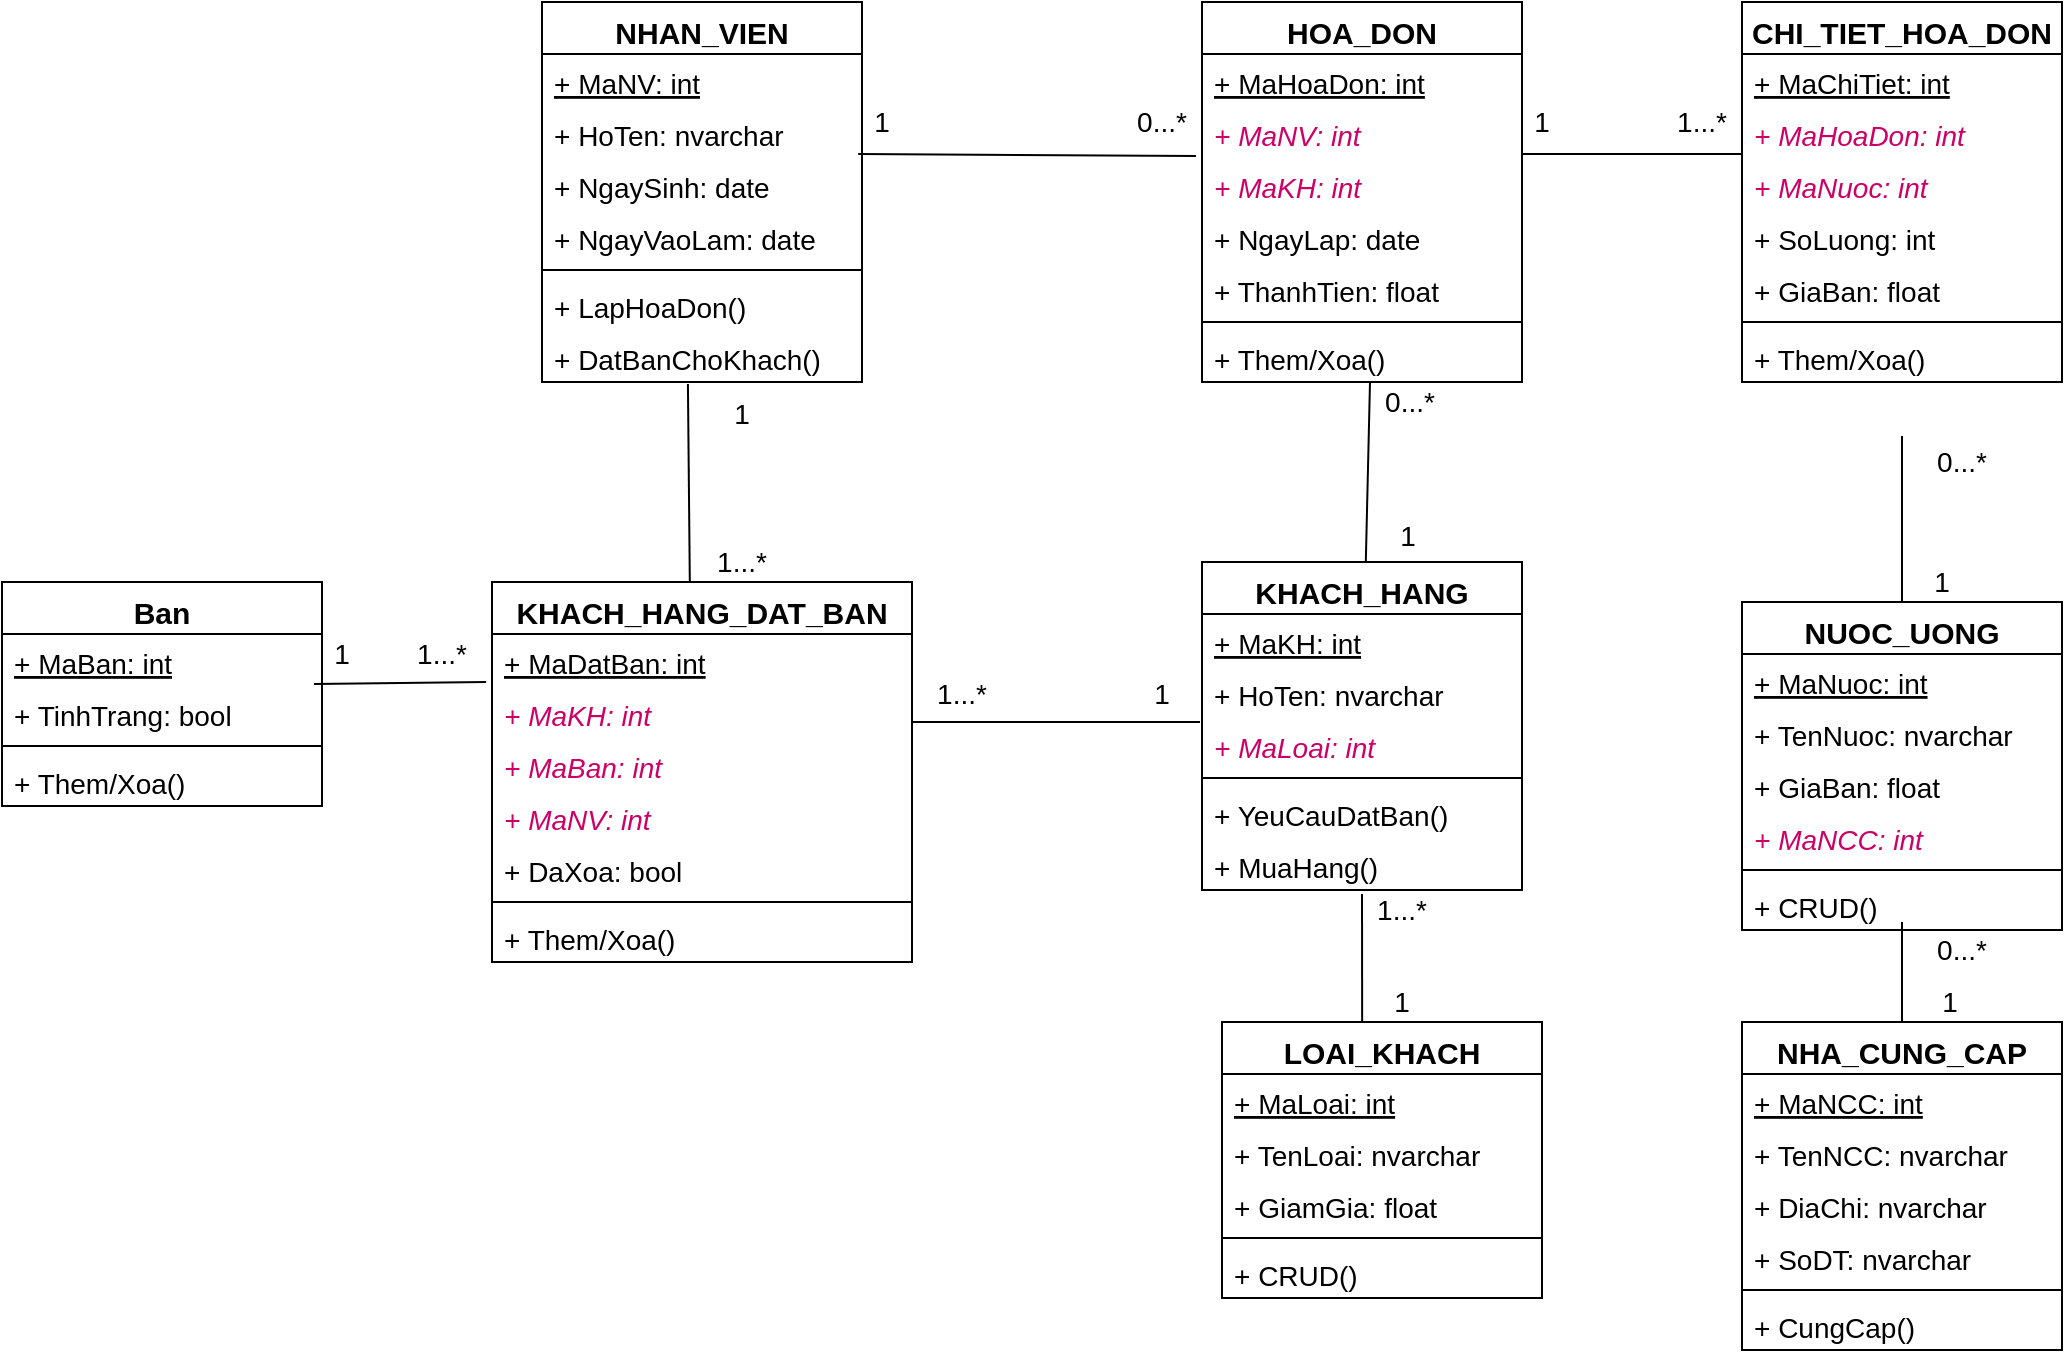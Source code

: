 <mxfile version="14.7.0" type="github">
  <diagram id="C5RBs43oDa-KdzZeNtuy" name="Page-1">
    <mxGraphModel dx="2209" dy="764" grid="1" gridSize="10" guides="1" tooltips="1" connect="1" arrows="1" fold="1" page="1" pageScale="1" pageWidth="827" pageHeight="1169" math="0" shadow="0">
      <root>
        <mxCell id="WIyWlLk6GJQsqaUBKTNV-0" />
        <mxCell id="WIyWlLk6GJQsqaUBKTNV-1" parent="WIyWlLk6GJQsqaUBKTNV-0" />
        <mxCell id="9J_r_5n0oUlJ-kQpOHlr-14" value="NHAN_VIEN" style="swimlane;fontStyle=1;align=center;verticalAlign=top;childLayout=stackLayout;horizontal=1;startSize=26;horizontalStack=0;resizeParent=1;resizeParentMax=0;resizeLast=0;collapsible=1;marginBottom=0;labelBackgroundColor=#ffffff;fontSize=15;fontColor=#000000;" vertex="1" parent="WIyWlLk6GJQsqaUBKTNV-1">
          <mxGeometry x="50" y="70" width="160" height="190" as="geometry" />
        </mxCell>
        <mxCell id="9J_r_5n0oUlJ-kQpOHlr-15" value="+ MaNV: int" style="text;strokeColor=none;fillColor=none;align=left;verticalAlign=top;spacingLeft=4;spacingRight=4;overflow=hidden;rotatable=0;points=[[0,0.5],[1,0.5]];portConstraint=eastwest;fontStyle=4;fontSize=14;" vertex="1" parent="9J_r_5n0oUlJ-kQpOHlr-14">
          <mxGeometry y="26" width="160" height="26" as="geometry" />
        </mxCell>
        <mxCell id="9J_r_5n0oUlJ-kQpOHlr-20" value="+ HoTen: nvarchar" style="text;strokeColor=none;fillColor=none;align=left;verticalAlign=top;spacingLeft=4;spacingRight=4;overflow=hidden;rotatable=0;points=[[0,0.5],[1,0.5]];portConstraint=eastwest;fontSize=14;" vertex="1" parent="9J_r_5n0oUlJ-kQpOHlr-14">
          <mxGeometry y="52" width="160" height="26" as="geometry" />
        </mxCell>
        <mxCell id="9J_r_5n0oUlJ-kQpOHlr-21" value="+ NgaySinh: date" style="text;strokeColor=none;fillColor=none;align=left;verticalAlign=top;spacingLeft=4;spacingRight=4;overflow=hidden;rotatable=0;points=[[0,0.5],[1,0.5]];portConstraint=eastwest;fontSize=14;" vertex="1" parent="9J_r_5n0oUlJ-kQpOHlr-14">
          <mxGeometry y="78" width="160" height="26" as="geometry" />
        </mxCell>
        <mxCell id="9J_r_5n0oUlJ-kQpOHlr-22" value="+ NgayVaoLam: date" style="text;strokeColor=none;fillColor=none;align=left;verticalAlign=top;spacingLeft=4;spacingRight=4;overflow=hidden;rotatable=0;points=[[0,0.5],[1,0.5]];portConstraint=eastwest;fontSize=14;" vertex="1" parent="9J_r_5n0oUlJ-kQpOHlr-14">
          <mxGeometry y="104" width="160" height="26" as="geometry" />
        </mxCell>
        <mxCell id="9J_r_5n0oUlJ-kQpOHlr-16" value="" style="line;strokeWidth=1;fillColor=none;align=left;verticalAlign=middle;spacingTop=-1;spacingLeft=3;spacingRight=3;rotatable=0;labelPosition=right;points=[];portConstraint=eastwest;" vertex="1" parent="9J_r_5n0oUlJ-kQpOHlr-14">
          <mxGeometry y="130" width="160" height="8" as="geometry" />
        </mxCell>
        <mxCell id="9J_r_5n0oUlJ-kQpOHlr-17" value="+ LapHoaDon()" style="text;strokeColor=none;fillColor=none;align=left;verticalAlign=top;spacingLeft=4;spacingRight=4;overflow=hidden;rotatable=0;points=[[0,0.5],[1,0.5]];portConstraint=eastwest;fontSize=14;" vertex="1" parent="9J_r_5n0oUlJ-kQpOHlr-14">
          <mxGeometry y="138" width="160" height="26" as="geometry" />
        </mxCell>
        <mxCell id="9J_r_5n0oUlJ-kQpOHlr-127" value="+ DatBanChoKhach()" style="text;strokeColor=none;fillColor=none;align=left;verticalAlign=top;spacingLeft=4;spacingRight=4;overflow=hidden;rotatable=0;points=[[0,0.5],[1,0.5]];portConstraint=eastwest;fontSize=14;" vertex="1" parent="9J_r_5n0oUlJ-kQpOHlr-14">
          <mxGeometry y="164" width="160" height="26" as="geometry" />
        </mxCell>
        <mxCell id="9J_r_5n0oUlJ-kQpOHlr-23" value="HOA_DON" style="swimlane;fontStyle=1;align=center;verticalAlign=top;childLayout=stackLayout;horizontal=1;startSize=26;horizontalStack=0;resizeParent=1;resizeParentMax=0;resizeLast=0;collapsible=1;marginBottom=0;labelBackgroundColor=#ffffff;fontSize=15;fontColor=#000000;" vertex="1" parent="WIyWlLk6GJQsqaUBKTNV-1">
          <mxGeometry x="380" y="70" width="160" height="190" as="geometry" />
        </mxCell>
        <mxCell id="9J_r_5n0oUlJ-kQpOHlr-24" value="+ MaHoaDon: int" style="text;strokeColor=none;fillColor=none;align=left;verticalAlign=top;spacingLeft=4;spacingRight=4;overflow=hidden;rotatable=0;points=[[0,0.5],[1,0.5]];portConstraint=eastwest;fontStyle=4;fontSize=14;" vertex="1" parent="9J_r_5n0oUlJ-kQpOHlr-23">
          <mxGeometry y="26" width="160" height="26" as="geometry" />
        </mxCell>
        <mxCell id="9J_r_5n0oUlJ-kQpOHlr-25" value="+ MaNV: int" style="text;strokeColor=none;fillColor=none;align=left;verticalAlign=top;spacingLeft=4;spacingRight=4;overflow=hidden;rotatable=0;points=[[0,0.5],[1,0.5]];portConstraint=eastwest;fontSize=14;fontStyle=2;fontColor=#CC0066;" vertex="1" parent="9J_r_5n0oUlJ-kQpOHlr-23">
          <mxGeometry y="52" width="160" height="26" as="geometry" />
        </mxCell>
        <mxCell id="9J_r_5n0oUlJ-kQpOHlr-27" value="+ MaKH: int" style="text;strokeColor=none;fillColor=none;align=left;verticalAlign=top;spacingLeft=4;spacingRight=4;overflow=hidden;rotatable=0;points=[[0,0.5],[1,0.5]];portConstraint=eastwest;fontSize=14;fontStyle=2;fontColor=#CC0066;" vertex="1" parent="9J_r_5n0oUlJ-kQpOHlr-23">
          <mxGeometry y="78" width="160" height="26" as="geometry" />
        </mxCell>
        <mxCell id="9J_r_5n0oUlJ-kQpOHlr-30" value="+ NgayLap: date" style="text;strokeColor=none;fillColor=none;align=left;verticalAlign=top;spacingLeft=4;spacingRight=4;overflow=hidden;rotatable=0;points=[[0,0.5],[1,0.5]];portConstraint=eastwest;fontSize=14;" vertex="1" parent="9J_r_5n0oUlJ-kQpOHlr-23">
          <mxGeometry y="104" width="160" height="26" as="geometry" />
        </mxCell>
        <mxCell id="9J_r_5n0oUlJ-kQpOHlr-136" value="+ ThanhTien: float" style="text;strokeColor=none;fillColor=none;align=left;verticalAlign=top;spacingLeft=4;spacingRight=4;overflow=hidden;rotatable=0;points=[[0,0.5],[1,0.5]];portConstraint=eastwest;fontSize=14;" vertex="1" parent="9J_r_5n0oUlJ-kQpOHlr-23">
          <mxGeometry y="130" width="160" height="26" as="geometry" />
        </mxCell>
        <mxCell id="9J_r_5n0oUlJ-kQpOHlr-28" value="" style="line;strokeWidth=1;fillColor=none;align=left;verticalAlign=middle;spacingTop=-1;spacingLeft=3;spacingRight=3;rotatable=0;labelPosition=right;points=[];portConstraint=eastwest;" vertex="1" parent="9J_r_5n0oUlJ-kQpOHlr-23">
          <mxGeometry y="156" width="160" height="8" as="geometry" />
        </mxCell>
        <mxCell id="9J_r_5n0oUlJ-kQpOHlr-29" value="+ Them/Xoa()" style="text;strokeColor=none;fillColor=none;align=left;verticalAlign=top;spacingLeft=4;spacingRight=4;overflow=hidden;rotatable=0;points=[[0,0.5],[1,0.5]];portConstraint=eastwest;fontSize=14;" vertex="1" parent="9J_r_5n0oUlJ-kQpOHlr-23">
          <mxGeometry y="164" width="160" height="26" as="geometry" />
        </mxCell>
        <mxCell id="9J_r_5n0oUlJ-kQpOHlr-31" value="CHI_TIET_HOA_DON" style="swimlane;fontStyle=1;align=center;verticalAlign=top;childLayout=stackLayout;horizontal=1;startSize=26;horizontalStack=0;resizeParent=1;resizeParentMax=0;resizeLast=0;collapsible=1;marginBottom=0;labelBackgroundColor=#ffffff;fontSize=15;fontColor=#000000;" vertex="1" parent="WIyWlLk6GJQsqaUBKTNV-1">
          <mxGeometry x="650" y="70" width="160" height="190" as="geometry" />
        </mxCell>
        <mxCell id="9J_r_5n0oUlJ-kQpOHlr-32" value="+ MaChiTiet: int" style="text;strokeColor=none;fillColor=none;align=left;verticalAlign=top;spacingLeft=4;spacingRight=4;overflow=hidden;rotatable=0;points=[[0,0.5],[1,0.5]];portConstraint=eastwest;fontStyle=4;fontSize=14;" vertex="1" parent="9J_r_5n0oUlJ-kQpOHlr-31">
          <mxGeometry y="26" width="160" height="26" as="geometry" />
        </mxCell>
        <mxCell id="9J_r_5n0oUlJ-kQpOHlr-33" value="+ MaHoaDon: int" style="text;strokeColor=none;fillColor=none;align=left;verticalAlign=top;spacingLeft=4;spacingRight=4;overflow=hidden;rotatable=0;points=[[0,0.5],[1,0.5]];portConstraint=eastwest;fontSize=14;fontStyle=2;fontColor=#CC0066;" vertex="1" parent="9J_r_5n0oUlJ-kQpOHlr-31">
          <mxGeometry y="52" width="160" height="26" as="geometry" />
        </mxCell>
        <mxCell id="9J_r_5n0oUlJ-kQpOHlr-35" value="+ MaNuoc: int" style="text;strokeColor=none;fillColor=none;align=left;verticalAlign=top;spacingLeft=4;spacingRight=4;overflow=hidden;rotatable=0;points=[[0,0.5],[1,0.5]];portConstraint=eastwest;fontSize=14;fontColor=#CC0066;fontStyle=2" vertex="1" parent="9J_r_5n0oUlJ-kQpOHlr-31">
          <mxGeometry y="78" width="160" height="26" as="geometry" />
        </mxCell>
        <mxCell id="9J_r_5n0oUlJ-kQpOHlr-38" value="+ SoLuong: int" style="text;strokeColor=none;fillColor=none;align=left;verticalAlign=top;spacingLeft=4;spacingRight=4;overflow=hidden;rotatable=0;points=[[0,0.5],[1,0.5]];portConstraint=eastwest;fontSize=14;fontStyle=0" vertex="1" parent="9J_r_5n0oUlJ-kQpOHlr-31">
          <mxGeometry y="104" width="160" height="26" as="geometry" />
        </mxCell>
        <mxCell id="9J_r_5n0oUlJ-kQpOHlr-39" value="+ GiaBan: float" style="text;strokeColor=none;fillColor=none;align=left;verticalAlign=top;spacingLeft=4;spacingRight=4;overflow=hidden;rotatable=0;points=[[0,0.5],[1,0.5]];portConstraint=eastwest;fontSize=14;fontStyle=0" vertex="1" parent="9J_r_5n0oUlJ-kQpOHlr-31">
          <mxGeometry y="130" width="160" height="26" as="geometry" />
        </mxCell>
        <mxCell id="9J_r_5n0oUlJ-kQpOHlr-36" value="" style="line;strokeWidth=1;fillColor=none;align=left;verticalAlign=middle;spacingTop=-1;spacingLeft=3;spacingRight=3;rotatable=0;labelPosition=right;points=[];portConstraint=eastwest;" vertex="1" parent="9J_r_5n0oUlJ-kQpOHlr-31">
          <mxGeometry y="156" width="160" height="8" as="geometry" />
        </mxCell>
        <mxCell id="9J_r_5n0oUlJ-kQpOHlr-37" value="+ Them/Xoa()" style="text;strokeColor=none;fillColor=none;align=left;verticalAlign=top;spacingLeft=4;spacingRight=4;overflow=hidden;rotatable=0;points=[[0,0.5],[1,0.5]];portConstraint=eastwest;fontSize=14;" vertex="1" parent="9J_r_5n0oUlJ-kQpOHlr-31">
          <mxGeometry y="164" width="160" height="26" as="geometry" />
        </mxCell>
        <mxCell id="9J_r_5n0oUlJ-kQpOHlr-41" value="" style="endArrow=none;html=1;fontSize=14;fontColor=#000000;exitX=0.988;exitY=-0.077;exitDx=0;exitDy=0;exitPerimeter=0;entryX=-0.019;entryY=-0.038;entryDx=0;entryDy=0;entryPerimeter=0;" edge="1" parent="WIyWlLk6GJQsqaUBKTNV-1" source="9J_r_5n0oUlJ-kQpOHlr-21" target="9J_r_5n0oUlJ-kQpOHlr-27">
          <mxGeometry width="50" height="50" relative="1" as="geometry">
            <mxPoint x="350" y="210" as="sourcePoint" />
            <mxPoint x="400" y="160" as="targetPoint" />
          </mxGeometry>
        </mxCell>
        <mxCell id="9J_r_5n0oUlJ-kQpOHlr-42" value="1" style="text;html=1;strokeColor=none;fillColor=none;align=center;verticalAlign=middle;whiteSpace=wrap;rounded=0;labelBackgroundColor=#ffffff;fontSize=14;fontColor=#000000;" vertex="1" parent="WIyWlLk6GJQsqaUBKTNV-1">
          <mxGeometry x="200" y="120" width="40" height="20" as="geometry" />
        </mxCell>
        <mxCell id="9J_r_5n0oUlJ-kQpOHlr-43" value="0...*" style="text;html=1;strokeColor=none;fillColor=none;align=center;verticalAlign=middle;whiteSpace=wrap;rounded=0;labelBackgroundColor=#ffffff;fontSize=14;fontColor=#000000;" vertex="1" parent="WIyWlLk6GJQsqaUBKTNV-1">
          <mxGeometry x="340" y="120" width="40" height="20" as="geometry" />
        </mxCell>
        <mxCell id="9J_r_5n0oUlJ-kQpOHlr-46" value="" style="endArrow=none;html=1;fontSize=14;fontColor=#000000;entryX=0;entryY=0.923;entryDx=0;entryDy=0;entryPerimeter=0;" edge="1" parent="WIyWlLk6GJQsqaUBKTNV-1" target="9J_r_5n0oUlJ-kQpOHlr-33">
          <mxGeometry width="50" height="50" relative="1" as="geometry">
            <mxPoint x="540" y="146" as="sourcePoint" />
            <mxPoint x="610" y="184" as="targetPoint" />
          </mxGeometry>
        </mxCell>
        <mxCell id="9J_r_5n0oUlJ-kQpOHlr-48" value="1" style="text;html=1;strokeColor=none;fillColor=none;align=center;verticalAlign=middle;whiteSpace=wrap;rounded=0;labelBackgroundColor=#ffffff;fontSize=14;fontColor=#000000;" vertex="1" parent="WIyWlLk6GJQsqaUBKTNV-1">
          <mxGeometry x="530" y="120" width="40" height="20" as="geometry" />
        </mxCell>
        <mxCell id="9J_r_5n0oUlJ-kQpOHlr-49" value="1...*" style="text;html=1;strokeColor=none;fillColor=none;align=center;verticalAlign=middle;whiteSpace=wrap;rounded=0;labelBackgroundColor=#ffffff;fontSize=14;fontColor=#000000;" vertex="1" parent="WIyWlLk6GJQsqaUBKTNV-1">
          <mxGeometry x="610" y="120" width="40" height="20" as="geometry" />
        </mxCell>
        <mxCell id="9J_r_5n0oUlJ-kQpOHlr-50" value="KHACH_HANG" style="swimlane;fontStyle=1;align=center;verticalAlign=top;childLayout=stackLayout;horizontal=1;startSize=26;horizontalStack=0;resizeParent=1;resizeParentMax=0;resizeLast=0;collapsible=1;marginBottom=0;labelBackgroundColor=#ffffff;fontSize=15;fontColor=#000000;" vertex="1" parent="WIyWlLk6GJQsqaUBKTNV-1">
          <mxGeometry x="380" y="350" width="160" height="164" as="geometry" />
        </mxCell>
        <mxCell id="9J_r_5n0oUlJ-kQpOHlr-51" value="+ MaKH: int" style="text;strokeColor=none;fillColor=none;align=left;verticalAlign=top;spacingLeft=4;spacingRight=4;overflow=hidden;rotatable=0;points=[[0,0.5],[1,0.5]];portConstraint=eastwest;fontStyle=4;fontSize=14;" vertex="1" parent="9J_r_5n0oUlJ-kQpOHlr-50">
          <mxGeometry y="26" width="160" height="26" as="geometry" />
        </mxCell>
        <mxCell id="9J_r_5n0oUlJ-kQpOHlr-52" value="+ HoTen: nvarchar" style="text;strokeColor=none;fillColor=none;align=left;verticalAlign=top;spacingLeft=4;spacingRight=4;overflow=hidden;rotatable=0;points=[[0,0.5],[1,0.5]];portConstraint=eastwest;fontSize=14;" vertex="1" parent="9J_r_5n0oUlJ-kQpOHlr-50">
          <mxGeometry y="52" width="160" height="26" as="geometry" />
        </mxCell>
        <mxCell id="9J_r_5n0oUlJ-kQpOHlr-54" value="+ MaLoai: int" style="text;strokeColor=none;fillColor=none;align=left;verticalAlign=top;spacingLeft=4;spacingRight=4;overflow=hidden;rotatable=0;points=[[0,0.5],[1,0.5]];portConstraint=eastwest;fontSize=14;fontStyle=2;fontColor=#CC0066;" vertex="1" parent="9J_r_5n0oUlJ-kQpOHlr-50">
          <mxGeometry y="78" width="160" height="26" as="geometry" />
        </mxCell>
        <mxCell id="9J_r_5n0oUlJ-kQpOHlr-55" value="" style="line;strokeWidth=1;fillColor=none;align=left;verticalAlign=middle;spacingTop=-1;spacingLeft=3;spacingRight=3;rotatable=0;labelPosition=right;points=[];portConstraint=eastwest;" vertex="1" parent="9J_r_5n0oUlJ-kQpOHlr-50">
          <mxGeometry y="104" width="160" height="8" as="geometry" />
        </mxCell>
        <mxCell id="9J_r_5n0oUlJ-kQpOHlr-56" value="+ YeuCauDatBan()" style="text;strokeColor=none;fillColor=none;align=left;verticalAlign=top;spacingLeft=4;spacingRight=4;overflow=hidden;rotatable=0;points=[[0,0.5],[1,0.5]];portConstraint=eastwest;fontSize=14;" vertex="1" parent="9J_r_5n0oUlJ-kQpOHlr-50">
          <mxGeometry y="112" width="160" height="26" as="geometry" />
        </mxCell>
        <mxCell id="9J_r_5n0oUlJ-kQpOHlr-74" value="+ MuaHang()" style="text;strokeColor=none;fillColor=none;align=left;verticalAlign=top;spacingLeft=4;spacingRight=4;overflow=hidden;rotatable=0;points=[[0,0.5],[1,0.5]];portConstraint=eastwest;fontSize=14;" vertex="1" parent="9J_r_5n0oUlJ-kQpOHlr-50">
          <mxGeometry y="138" width="160" height="26" as="geometry" />
        </mxCell>
        <mxCell id="9J_r_5n0oUlJ-kQpOHlr-57" value="" style="endArrow=none;html=1;fontSize=14;fontColor=#000000;entryX=0;entryY=0;entryDx=0;entryDy=0;" edge="1" parent="WIyWlLk6GJQsqaUBKTNV-1" source="9J_r_5n0oUlJ-kQpOHlr-50" target="9J_r_5n0oUlJ-kQpOHlr-59">
          <mxGeometry width="50" height="50" relative="1" as="geometry">
            <mxPoint x="350" y="210" as="sourcePoint" />
            <mxPoint x="460" y="240" as="targetPoint" />
          </mxGeometry>
        </mxCell>
        <mxCell id="9J_r_5n0oUlJ-kQpOHlr-58" value="1" style="text;html=1;strokeColor=none;fillColor=none;align=center;verticalAlign=middle;whiteSpace=wrap;rounded=0;labelBackgroundColor=#ffffff;fontSize=14;fontColor=#000000;" vertex="1" parent="WIyWlLk6GJQsqaUBKTNV-1">
          <mxGeometry x="463" y="327" width="40" height="20" as="geometry" />
        </mxCell>
        <mxCell id="9J_r_5n0oUlJ-kQpOHlr-59" value="0...*" style="text;html=1;strokeColor=none;fillColor=none;align=center;verticalAlign=middle;whiteSpace=wrap;rounded=0;labelBackgroundColor=#ffffff;fontSize=14;fontColor=#000000;" vertex="1" parent="WIyWlLk6GJQsqaUBKTNV-1">
          <mxGeometry x="464" y="260" width="40" height="20" as="geometry" />
        </mxCell>
        <mxCell id="9J_r_5n0oUlJ-kQpOHlr-60" value="Ban" style="swimlane;fontStyle=1;align=center;verticalAlign=top;childLayout=stackLayout;horizontal=1;startSize=26;horizontalStack=0;resizeParent=1;resizeParentMax=0;resizeLast=0;collapsible=1;marginBottom=0;labelBackgroundColor=#ffffff;fontSize=15;fontColor=#000000;" vertex="1" parent="WIyWlLk6GJQsqaUBKTNV-1">
          <mxGeometry x="-220" y="360" width="160" height="112" as="geometry" />
        </mxCell>
        <mxCell id="9J_r_5n0oUlJ-kQpOHlr-61" value="+ MaBan: int" style="text;strokeColor=none;fillColor=none;align=left;verticalAlign=top;spacingLeft=4;spacingRight=4;overflow=hidden;rotatable=0;points=[[0,0.5],[1,0.5]];portConstraint=eastwest;fontStyle=4;fontSize=14;" vertex="1" parent="9J_r_5n0oUlJ-kQpOHlr-60">
          <mxGeometry y="26" width="160" height="26" as="geometry" />
        </mxCell>
        <mxCell id="9J_r_5n0oUlJ-kQpOHlr-63" value="+ TinhTrang: bool" style="text;strokeColor=none;fillColor=none;align=left;verticalAlign=top;spacingLeft=4;spacingRight=4;overflow=hidden;rotatable=0;points=[[0,0.5],[1,0.5]];portConstraint=eastwest;fontSize=14;" vertex="1" parent="9J_r_5n0oUlJ-kQpOHlr-60">
          <mxGeometry y="52" width="160" height="26" as="geometry" />
        </mxCell>
        <mxCell id="9J_r_5n0oUlJ-kQpOHlr-65" value="" style="line;strokeWidth=1;fillColor=none;align=left;verticalAlign=middle;spacingTop=-1;spacingLeft=3;spacingRight=3;rotatable=0;labelPosition=right;points=[];portConstraint=eastwest;" vertex="1" parent="9J_r_5n0oUlJ-kQpOHlr-60">
          <mxGeometry y="78" width="160" height="8" as="geometry" />
        </mxCell>
        <mxCell id="9J_r_5n0oUlJ-kQpOHlr-66" value="+ Them/Xoa()" style="text;strokeColor=none;fillColor=none;align=left;verticalAlign=top;spacingLeft=4;spacingRight=4;overflow=hidden;rotatable=0;points=[[0,0.5],[1,0.5]];portConstraint=eastwest;fontSize=14;" vertex="1" parent="9J_r_5n0oUlJ-kQpOHlr-60">
          <mxGeometry y="86" width="160" height="26" as="geometry" />
        </mxCell>
        <mxCell id="9J_r_5n0oUlJ-kQpOHlr-68" value="KHACH_HANG_DAT_BAN" style="swimlane;fontStyle=1;align=center;verticalAlign=top;childLayout=stackLayout;horizontal=1;startSize=26;horizontalStack=0;resizeParent=1;resizeParentMax=0;resizeLast=0;collapsible=1;marginBottom=0;labelBackgroundColor=#ffffff;fontSize=15;fontColor=#000000;" vertex="1" parent="WIyWlLk6GJQsqaUBKTNV-1">
          <mxGeometry x="25" y="360" width="210" height="190" as="geometry" />
        </mxCell>
        <mxCell id="9J_r_5n0oUlJ-kQpOHlr-69" value="+ MaDatBan: int" style="text;strokeColor=none;fillColor=none;align=left;verticalAlign=top;spacingLeft=4;spacingRight=4;overflow=hidden;rotatable=0;points=[[0,0.5],[1,0.5]];portConstraint=eastwest;fontStyle=4;fontSize=14;" vertex="1" parent="9J_r_5n0oUlJ-kQpOHlr-68">
          <mxGeometry y="26" width="210" height="26" as="geometry" />
        </mxCell>
        <mxCell id="9J_r_5n0oUlJ-kQpOHlr-70" value="+ MaKH: int" style="text;strokeColor=none;fillColor=none;align=left;verticalAlign=top;spacingLeft=4;spacingRight=4;overflow=hidden;rotatable=0;points=[[0,0.5],[1,0.5]];portConstraint=eastwest;fontSize=14;fontColor=#CC0066;fontStyle=2" vertex="1" parent="9J_r_5n0oUlJ-kQpOHlr-68">
          <mxGeometry y="52" width="210" height="26" as="geometry" />
        </mxCell>
        <mxCell id="9J_r_5n0oUlJ-kQpOHlr-73" value="+ MaBan: int" style="text;strokeColor=none;fillColor=none;align=left;verticalAlign=top;spacingLeft=4;spacingRight=4;overflow=hidden;rotatable=0;points=[[0,0.5],[1,0.5]];portConstraint=eastwest;fontSize=14;fontColor=#CC0066;fontStyle=2" vertex="1" parent="9J_r_5n0oUlJ-kQpOHlr-68">
          <mxGeometry y="78" width="210" height="26" as="geometry" />
        </mxCell>
        <mxCell id="9J_r_5n0oUlJ-kQpOHlr-81" value="+ MaNV: int" style="text;strokeColor=none;fillColor=none;align=left;verticalAlign=top;spacingLeft=4;spacingRight=4;overflow=hidden;rotatable=0;points=[[0,0.5],[1,0.5]];portConstraint=eastwest;fontSize=14;fontColor=#CC0066;fontStyle=2" vertex="1" parent="9J_r_5n0oUlJ-kQpOHlr-68">
          <mxGeometry y="104" width="210" height="26" as="geometry" />
        </mxCell>
        <mxCell id="9J_r_5n0oUlJ-kQpOHlr-82" value="+ DaXoa: bool" style="text;strokeColor=none;fillColor=none;align=left;verticalAlign=top;spacingLeft=4;spacingRight=4;overflow=hidden;rotatable=0;points=[[0,0.5],[1,0.5]];portConstraint=eastwest;fontStyle=0;fontSize=14;" vertex="1" parent="9J_r_5n0oUlJ-kQpOHlr-68">
          <mxGeometry y="130" width="210" height="26" as="geometry" />
        </mxCell>
        <mxCell id="9J_r_5n0oUlJ-kQpOHlr-71" value="" style="line;strokeWidth=1;fillColor=none;align=left;verticalAlign=middle;spacingTop=-1;spacingLeft=3;spacingRight=3;rotatable=0;labelPosition=right;points=[];portConstraint=eastwest;" vertex="1" parent="9J_r_5n0oUlJ-kQpOHlr-68">
          <mxGeometry y="156" width="210" height="8" as="geometry" />
        </mxCell>
        <mxCell id="9J_r_5n0oUlJ-kQpOHlr-72" value="+ Them/Xoa()" style="text;strokeColor=none;fillColor=none;align=left;verticalAlign=top;spacingLeft=4;spacingRight=4;overflow=hidden;rotatable=0;points=[[0,0.5],[1,0.5]];portConstraint=eastwest;fontSize=14;" vertex="1" parent="9J_r_5n0oUlJ-kQpOHlr-68">
          <mxGeometry y="164" width="210" height="26" as="geometry" />
        </mxCell>
        <mxCell id="9J_r_5n0oUlJ-kQpOHlr-83" value="" style="endArrow=none;html=1;fontSize=14;fontColor=#CC0066;exitX=1;exitY=0.692;exitDx=0;exitDy=0;exitPerimeter=0;" edge="1" parent="WIyWlLk6GJQsqaUBKTNV-1" source="9J_r_5n0oUlJ-kQpOHlr-70">
          <mxGeometry width="50" height="50" relative="1" as="geometry">
            <mxPoint x="240" y="380" as="sourcePoint" />
            <mxPoint x="379" y="430" as="targetPoint" />
          </mxGeometry>
        </mxCell>
        <mxCell id="9J_r_5n0oUlJ-kQpOHlr-85" value="" style="endArrow=none;html=1;fontSize=14;fontColor=#CC0066;exitX=0.471;exitY=0;exitDx=0;exitDy=0;exitPerimeter=0;entryX=0.456;entryY=1.038;entryDx=0;entryDy=0;entryPerimeter=0;" edge="1" parent="WIyWlLk6GJQsqaUBKTNV-1" source="9J_r_5n0oUlJ-kQpOHlr-68" target="9J_r_5n0oUlJ-kQpOHlr-127">
          <mxGeometry width="50" height="50" relative="1" as="geometry">
            <mxPoint x="240" y="380" as="sourcePoint" />
            <mxPoint x="124" y="270" as="targetPoint" />
          </mxGeometry>
        </mxCell>
        <mxCell id="9J_r_5n0oUlJ-kQpOHlr-86" value="" style="endArrow=none;html=1;fontSize=14;fontColor=#CC0066;entryX=0.975;entryY=-0.038;entryDx=0;entryDy=0;entryPerimeter=0;exitX=-0.014;exitY=0.923;exitDx=0;exitDy=0;exitPerimeter=0;" edge="1" parent="WIyWlLk6GJQsqaUBKTNV-1" source="9J_r_5n0oUlJ-kQpOHlr-69" target="9J_r_5n0oUlJ-kQpOHlr-63">
          <mxGeometry width="50" height="50" relative="1" as="geometry">
            <mxPoint x="240" y="380" as="sourcePoint" />
            <mxPoint x="290" y="330" as="targetPoint" />
          </mxGeometry>
        </mxCell>
        <mxCell id="9J_r_5n0oUlJ-kQpOHlr-88" value="1...*" style="text;html=1;strokeColor=none;fillColor=none;align=center;verticalAlign=middle;whiteSpace=wrap;rounded=0;labelBackgroundColor=#ffffff;fontSize=14;fontColor=#000000;" vertex="1" parent="WIyWlLk6GJQsqaUBKTNV-1">
          <mxGeometry x="130" y="340" width="40" height="20" as="geometry" />
        </mxCell>
        <mxCell id="9J_r_5n0oUlJ-kQpOHlr-89" value="1" style="text;html=1;strokeColor=none;fillColor=none;align=center;verticalAlign=middle;whiteSpace=wrap;rounded=0;labelBackgroundColor=#ffffff;fontSize=14;fontColor=#000000;" vertex="1" parent="WIyWlLk6GJQsqaUBKTNV-1">
          <mxGeometry x="340" y="406" width="40" height="20" as="geometry" />
        </mxCell>
        <mxCell id="9J_r_5n0oUlJ-kQpOHlr-90" value="1...*" style="text;html=1;strokeColor=none;fillColor=none;align=center;verticalAlign=middle;whiteSpace=wrap;rounded=0;labelBackgroundColor=#ffffff;fontSize=14;fontColor=#000000;" vertex="1" parent="WIyWlLk6GJQsqaUBKTNV-1">
          <mxGeometry x="240" y="406" width="40" height="20" as="geometry" />
        </mxCell>
        <mxCell id="9J_r_5n0oUlJ-kQpOHlr-91" value="1...*" style="text;html=1;strokeColor=none;fillColor=none;align=center;verticalAlign=middle;whiteSpace=wrap;rounded=0;labelBackgroundColor=#ffffff;fontSize=14;fontColor=#000000;" vertex="1" parent="WIyWlLk6GJQsqaUBKTNV-1">
          <mxGeometry x="-20" y="386" width="40" height="20" as="geometry" />
        </mxCell>
        <mxCell id="9J_r_5n0oUlJ-kQpOHlr-92" value="1" style="text;html=1;strokeColor=none;fillColor=none;align=center;verticalAlign=middle;whiteSpace=wrap;rounded=0;labelBackgroundColor=#ffffff;fontSize=14;fontColor=#000000;" vertex="1" parent="WIyWlLk6GJQsqaUBKTNV-1">
          <mxGeometry x="-70" y="386" width="40" height="20" as="geometry" />
        </mxCell>
        <mxCell id="9J_r_5n0oUlJ-kQpOHlr-93" value="NUOC_UONG" style="swimlane;fontStyle=1;align=center;verticalAlign=top;childLayout=stackLayout;horizontal=1;startSize=26;horizontalStack=0;resizeParent=1;resizeParentMax=0;resizeLast=0;collapsible=1;marginBottom=0;labelBackgroundColor=#ffffff;fontSize=15;fontColor=#000000;" vertex="1" parent="WIyWlLk6GJQsqaUBKTNV-1">
          <mxGeometry x="650" y="370" width="160" height="164" as="geometry" />
        </mxCell>
        <mxCell id="9J_r_5n0oUlJ-kQpOHlr-94" value="+ MaNuoc: int" style="text;strokeColor=none;fillColor=none;align=left;verticalAlign=top;spacingLeft=4;spacingRight=4;overflow=hidden;rotatable=0;points=[[0,0.5],[1,0.5]];portConstraint=eastwest;fontStyle=4;fontSize=14;" vertex="1" parent="9J_r_5n0oUlJ-kQpOHlr-93">
          <mxGeometry y="26" width="160" height="26" as="geometry" />
        </mxCell>
        <mxCell id="9J_r_5n0oUlJ-kQpOHlr-95" value="+ TenNuoc: nvarchar" style="text;strokeColor=none;fillColor=none;align=left;verticalAlign=top;spacingLeft=4;spacingRight=4;overflow=hidden;rotatable=0;points=[[0,0.5],[1,0.5]];portConstraint=eastwest;fontSize=14;" vertex="1" parent="9J_r_5n0oUlJ-kQpOHlr-93">
          <mxGeometry y="52" width="160" height="26" as="geometry" />
        </mxCell>
        <mxCell id="9J_r_5n0oUlJ-kQpOHlr-96" value="+ GiaBan: float" style="text;strokeColor=none;fillColor=none;align=left;verticalAlign=top;spacingLeft=4;spacingRight=4;overflow=hidden;rotatable=0;points=[[0,0.5],[1,0.5]];portConstraint=eastwest;fontSize=14;" vertex="1" parent="9J_r_5n0oUlJ-kQpOHlr-93">
          <mxGeometry y="78" width="160" height="26" as="geometry" />
        </mxCell>
        <mxCell id="9J_r_5n0oUlJ-kQpOHlr-122" value="+ MaNCC: int" style="text;strokeColor=none;fillColor=none;align=left;verticalAlign=top;spacingLeft=4;spacingRight=4;overflow=hidden;rotatable=0;points=[[0,0.5],[1,0.5]];portConstraint=eastwest;fontSize=14;fontColor=#CC0066;fontStyle=2" vertex="1" parent="9J_r_5n0oUlJ-kQpOHlr-93">
          <mxGeometry y="104" width="160" height="26" as="geometry" />
        </mxCell>
        <mxCell id="9J_r_5n0oUlJ-kQpOHlr-97" value="" style="line;strokeWidth=1;fillColor=none;align=left;verticalAlign=middle;spacingTop=-1;spacingLeft=3;spacingRight=3;rotatable=0;labelPosition=right;points=[];portConstraint=eastwest;" vertex="1" parent="9J_r_5n0oUlJ-kQpOHlr-93">
          <mxGeometry y="130" width="160" height="8" as="geometry" />
        </mxCell>
        <mxCell id="9J_r_5n0oUlJ-kQpOHlr-99" value="+ CRUD()" style="text;strokeColor=none;fillColor=none;align=left;verticalAlign=top;spacingLeft=4;spacingRight=4;overflow=hidden;rotatable=0;points=[[0,0.5],[1,0.5]];portConstraint=eastwest;fontSize=14;" vertex="1" parent="9J_r_5n0oUlJ-kQpOHlr-93">
          <mxGeometry y="138" width="160" height="26" as="geometry" />
        </mxCell>
        <mxCell id="9J_r_5n0oUlJ-kQpOHlr-100" value="" style="endArrow=none;html=1;fontSize=14;fontColor=#CC0066;exitX=0.5;exitY=0;exitDx=0;exitDy=0;" edge="1" parent="WIyWlLk6GJQsqaUBKTNV-1" source="9J_r_5n0oUlJ-kQpOHlr-93">
          <mxGeometry width="50" height="50" relative="1" as="geometry">
            <mxPoint x="240" y="380" as="sourcePoint" />
            <mxPoint x="730" y="287" as="targetPoint" />
          </mxGeometry>
        </mxCell>
        <mxCell id="9J_r_5n0oUlJ-kQpOHlr-103" value="1" style="text;html=1;strokeColor=none;fillColor=none;align=center;verticalAlign=middle;whiteSpace=wrap;rounded=0;labelBackgroundColor=#ffffff;fontSize=14;fontColor=#000000;" vertex="1" parent="WIyWlLk6GJQsqaUBKTNV-1">
          <mxGeometry x="730" y="350" width="40" height="20" as="geometry" />
        </mxCell>
        <mxCell id="9J_r_5n0oUlJ-kQpOHlr-105" value="0...*" style="text;html=1;strokeColor=none;fillColor=none;align=center;verticalAlign=middle;whiteSpace=wrap;rounded=0;labelBackgroundColor=#ffffff;fontSize=14;fontColor=#000000;" vertex="1" parent="WIyWlLk6GJQsqaUBKTNV-1">
          <mxGeometry x="740" y="290" width="40" height="20" as="geometry" />
        </mxCell>
        <mxCell id="9J_r_5n0oUlJ-kQpOHlr-108" value="NHA_CUNG_CAP" style="swimlane;fontStyle=1;align=center;verticalAlign=top;childLayout=stackLayout;horizontal=1;startSize=26;horizontalStack=0;resizeParent=1;resizeParentMax=0;resizeLast=0;collapsible=1;marginBottom=0;labelBackgroundColor=#ffffff;fontSize=15;fontColor=#000000;" vertex="1" parent="WIyWlLk6GJQsqaUBKTNV-1">
          <mxGeometry x="650" y="580" width="160" height="164" as="geometry" />
        </mxCell>
        <mxCell id="9J_r_5n0oUlJ-kQpOHlr-109" value="+ MaNCC: int" style="text;strokeColor=none;fillColor=none;align=left;verticalAlign=top;spacingLeft=4;spacingRight=4;overflow=hidden;rotatable=0;points=[[0,0.5],[1,0.5]];portConstraint=eastwest;fontStyle=4;fontSize=14;" vertex="1" parent="9J_r_5n0oUlJ-kQpOHlr-108">
          <mxGeometry y="26" width="160" height="26" as="geometry" />
        </mxCell>
        <mxCell id="9J_r_5n0oUlJ-kQpOHlr-110" value="+ TenNCC: nvarchar" style="text;strokeColor=none;fillColor=none;align=left;verticalAlign=top;spacingLeft=4;spacingRight=4;overflow=hidden;rotatable=0;points=[[0,0.5],[1,0.5]];portConstraint=eastwest;fontSize=14;" vertex="1" parent="9J_r_5n0oUlJ-kQpOHlr-108">
          <mxGeometry y="52" width="160" height="26" as="geometry" />
        </mxCell>
        <mxCell id="9J_r_5n0oUlJ-kQpOHlr-111" value="+ DiaChi: nvarchar" style="text;strokeColor=none;fillColor=none;align=left;verticalAlign=top;spacingLeft=4;spacingRight=4;overflow=hidden;rotatable=0;points=[[0,0.5],[1,0.5]];portConstraint=eastwest;fontSize=14;" vertex="1" parent="9J_r_5n0oUlJ-kQpOHlr-108">
          <mxGeometry y="78" width="160" height="26" as="geometry" />
        </mxCell>
        <mxCell id="9J_r_5n0oUlJ-kQpOHlr-114" value="+ SoDT: nvarchar" style="text;strokeColor=none;fillColor=none;align=left;verticalAlign=top;spacingLeft=4;spacingRight=4;overflow=hidden;rotatable=0;points=[[0,0.5],[1,0.5]];portConstraint=eastwest;fontSize=14;" vertex="1" parent="9J_r_5n0oUlJ-kQpOHlr-108">
          <mxGeometry y="104" width="160" height="26" as="geometry" />
        </mxCell>
        <mxCell id="9J_r_5n0oUlJ-kQpOHlr-112" value="" style="line;strokeWidth=1;fillColor=none;align=left;verticalAlign=middle;spacingTop=-1;spacingLeft=3;spacingRight=3;rotatable=0;labelPosition=right;points=[];portConstraint=eastwest;" vertex="1" parent="9J_r_5n0oUlJ-kQpOHlr-108">
          <mxGeometry y="130" width="160" height="8" as="geometry" />
        </mxCell>
        <mxCell id="9J_r_5n0oUlJ-kQpOHlr-113" value="+ CungCap()" style="text;strokeColor=none;fillColor=none;align=left;verticalAlign=top;spacingLeft=4;spacingRight=4;overflow=hidden;rotatable=0;points=[[0,0.5],[1,0.5]];portConstraint=eastwest;fontSize=14;" vertex="1" parent="9J_r_5n0oUlJ-kQpOHlr-108">
          <mxGeometry y="138" width="160" height="26" as="geometry" />
        </mxCell>
        <mxCell id="9J_r_5n0oUlJ-kQpOHlr-124" value="" style="endArrow=none;html=1;fontSize=14;fontColor=#CC0066;exitX=0.5;exitY=0;exitDx=0;exitDy=0;exitPerimeter=0;" edge="1" parent="WIyWlLk6GJQsqaUBKTNV-1" source="9J_r_5n0oUlJ-kQpOHlr-108">
          <mxGeometry width="50" height="50" relative="1" as="geometry">
            <mxPoint x="730" y="570" as="sourcePoint" />
            <mxPoint x="730" y="530" as="targetPoint" />
          </mxGeometry>
        </mxCell>
        <mxCell id="9J_r_5n0oUlJ-kQpOHlr-125" value="1" style="text;html=1;strokeColor=none;fillColor=none;align=center;verticalAlign=middle;whiteSpace=wrap;rounded=0;labelBackgroundColor=#ffffff;fontSize=14;fontColor=#000000;" vertex="1" parent="WIyWlLk6GJQsqaUBKTNV-1">
          <mxGeometry x="734" y="560" width="40" height="20" as="geometry" />
        </mxCell>
        <mxCell id="9J_r_5n0oUlJ-kQpOHlr-126" value="0...*" style="text;html=1;strokeColor=none;fillColor=none;align=center;verticalAlign=middle;whiteSpace=wrap;rounded=0;labelBackgroundColor=#ffffff;fontSize=14;fontColor=#000000;" vertex="1" parent="WIyWlLk6GJQsqaUBKTNV-1">
          <mxGeometry x="740" y="534" width="40" height="20" as="geometry" />
        </mxCell>
        <mxCell id="9J_r_5n0oUlJ-kQpOHlr-128" value="1" style="text;html=1;strokeColor=none;fillColor=none;align=center;verticalAlign=middle;whiteSpace=wrap;rounded=0;labelBackgroundColor=#ffffff;fontSize=14;fontColor=#000000;" vertex="1" parent="WIyWlLk6GJQsqaUBKTNV-1">
          <mxGeometry x="130" y="266" width="40" height="20" as="geometry" />
        </mxCell>
        <mxCell id="9J_r_5n0oUlJ-kQpOHlr-129" value="LOAI_KHACH" style="swimlane;fontStyle=1;align=center;verticalAlign=top;childLayout=stackLayout;horizontal=1;startSize=26;horizontalStack=0;resizeParent=1;resizeParentMax=0;resizeLast=0;collapsible=1;marginBottom=0;labelBackgroundColor=#ffffff;fontSize=15;fontColor=#000000;" vertex="1" parent="WIyWlLk6GJQsqaUBKTNV-1">
          <mxGeometry x="390" y="580" width="160" height="138" as="geometry" />
        </mxCell>
        <mxCell id="9J_r_5n0oUlJ-kQpOHlr-130" value="+ MaLoai: int" style="text;strokeColor=none;fillColor=none;align=left;verticalAlign=top;spacingLeft=4;spacingRight=4;overflow=hidden;rotatable=0;points=[[0,0.5],[1,0.5]];portConstraint=eastwest;fontStyle=4;fontSize=14;" vertex="1" parent="9J_r_5n0oUlJ-kQpOHlr-129">
          <mxGeometry y="26" width="160" height="26" as="geometry" />
        </mxCell>
        <mxCell id="9J_r_5n0oUlJ-kQpOHlr-131" value="+ TenLoai: nvarchar" style="text;strokeColor=none;fillColor=none;align=left;verticalAlign=top;spacingLeft=4;spacingRight=4;overflow=hidden;rotatable=0;points=[[0,0.5],[1,0.5]];portConstraint=eastwest;fontSize=14;" vertex="1" parent="9J_r_5n0oUlJ-kQpOHlr-129">
          <mxGeometry y="52" width="160" height="26" as="geometry" />
        </mxCell>
        <mxCell id="9J_r_5n0oUlJ-kQpOHlr-132" value="+ GiamGia: float" style="text;strokeColor=none;fillColor=none;align=left;verticalAlign=top;spacingLeft=4;spacingRight=4;overflow=hidden;rotatable=0;points=[[0,0.5],[1,0.5]];portConstraint=eastwest;fontSize=14;" vertex="1" parent="9J_r_5n0oUlJ-kQpOHlr-129">
          <mxGeometry y="78" width="160" height="26" as="geometry" />
        </mxCell>
        <mxCell id="9J_r_5n0oUlJ-kQpOHlr-133" value="" style="line;strokeWidth=1;fillColor=none;align=left;verticalAlign=middle;spacingTop=-1;spacingLeft=3;spacingRight=3;rotatable=0;labelPosition=right;points=[];portConstraint=eastwest;" vertex="1" parent="9J_r_5n0oUlJ-kQpOHlr-129">
          <mxGeometry y="104" width="160" height="8" as="geometry" />
        </mxCell>
        <mxCell id="9J_r_5n0oUlJ-kQpOHlr-134" value="+ CRUD()" style="text;strokeColor=none;fillColor=none;align=left;verticalAlign=top;spacingLeft=4;spacingRight=4;overflow=hidden;rotatable=0;points=[[0,0.5],[1,0.5]];portConstraint=eastwest;fontSize=14;" vertex="1" parent="9J_r_5n0oUlJ-kQpOHlr-129">
          <mxGeometry y="112" width="160" height="26" as="geometry" />
        </mxCell>
        <mxCell id="9J_r_5n0oUlJ-kQpOHlr-137" value="" style="endArrow=none;html=1;fontSize=14;fontColor=#CC0066;exitX=0.438;exitY=0;exitDx=0;exitDy=0;exitPerimeter=0;" edge="1" parent="WIyWlLk6GJQsqaUBKTNV-1" source="9J_r_5n0oUlJ-kQpOHlr-129">
          <mxGeometry width="50" height="50" relative="1" as="geometry">
            <mxPoint x="466" y="570" as="sourcePoint" />
            <mxPoint x="460" y="516" as="targetPoint" />
          </mxGeometry>
        </mxCell>
        <mxCell id="9J_r_5n0oUlJ-kQpOHlr-138" value="1" style="text;html=1;strokeColor=none;fillColor=none;align=center;verticalAlign=middle;whiteSpace=wrap;rounded=0;labelBackgroundColor=#ffffff;fontSize=14;fontColor=#000000;" vertex="1" parent="WIyWlLk6GJQsqaUBKTNV-1">
          <mxGeometry x="460" y="560" width="40" height="20" as="geometry" />
        </mxCell>
        <mxCell id="9J_r_5n0oUlJ-kQpOHlr-139" value="1...*" style="text;html=1;strokeColor=none;fillColor=none;align=center;verticalAlign=middle;whiteSpace=wrap;rounded=0;labelBackgroundColor=#ffffff;fontSize=14;fontColor=#000000;" vertex="1" parent="WIyWlLk6GJQsqaUBKTNV-1">
          <mxGeometry x="460" y="514" width="40" height="20" as="geometry" />
        </mxCell>
      </root>
    </mxGraphModel>
  </diagram>
</mxfile>

